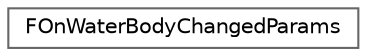 digraph "Graphical Class Hierarchy"
{
 // INTERACTIVE_SVG=YES
 // LATEX_PDF_SIZE
  bgcolor="transparent";
  edge [fontname=Helvetica,fontsize=10,labelfontname=Helvetica,labelfontsize=10];
  node [fontname=Helvetica,fontsize=10,shape=box,height=0.2,width=0.4];
  rankdir="LR";
  Node0 [id="Node000000",label="FOnWaterBodyChangedParams",height=0.2,width=0.4,color="grey40", fillcolor="white", style="filled",URL="$d3/dff/structFOnWaterBodyChangedParams.html",tooltip=" "];
}
